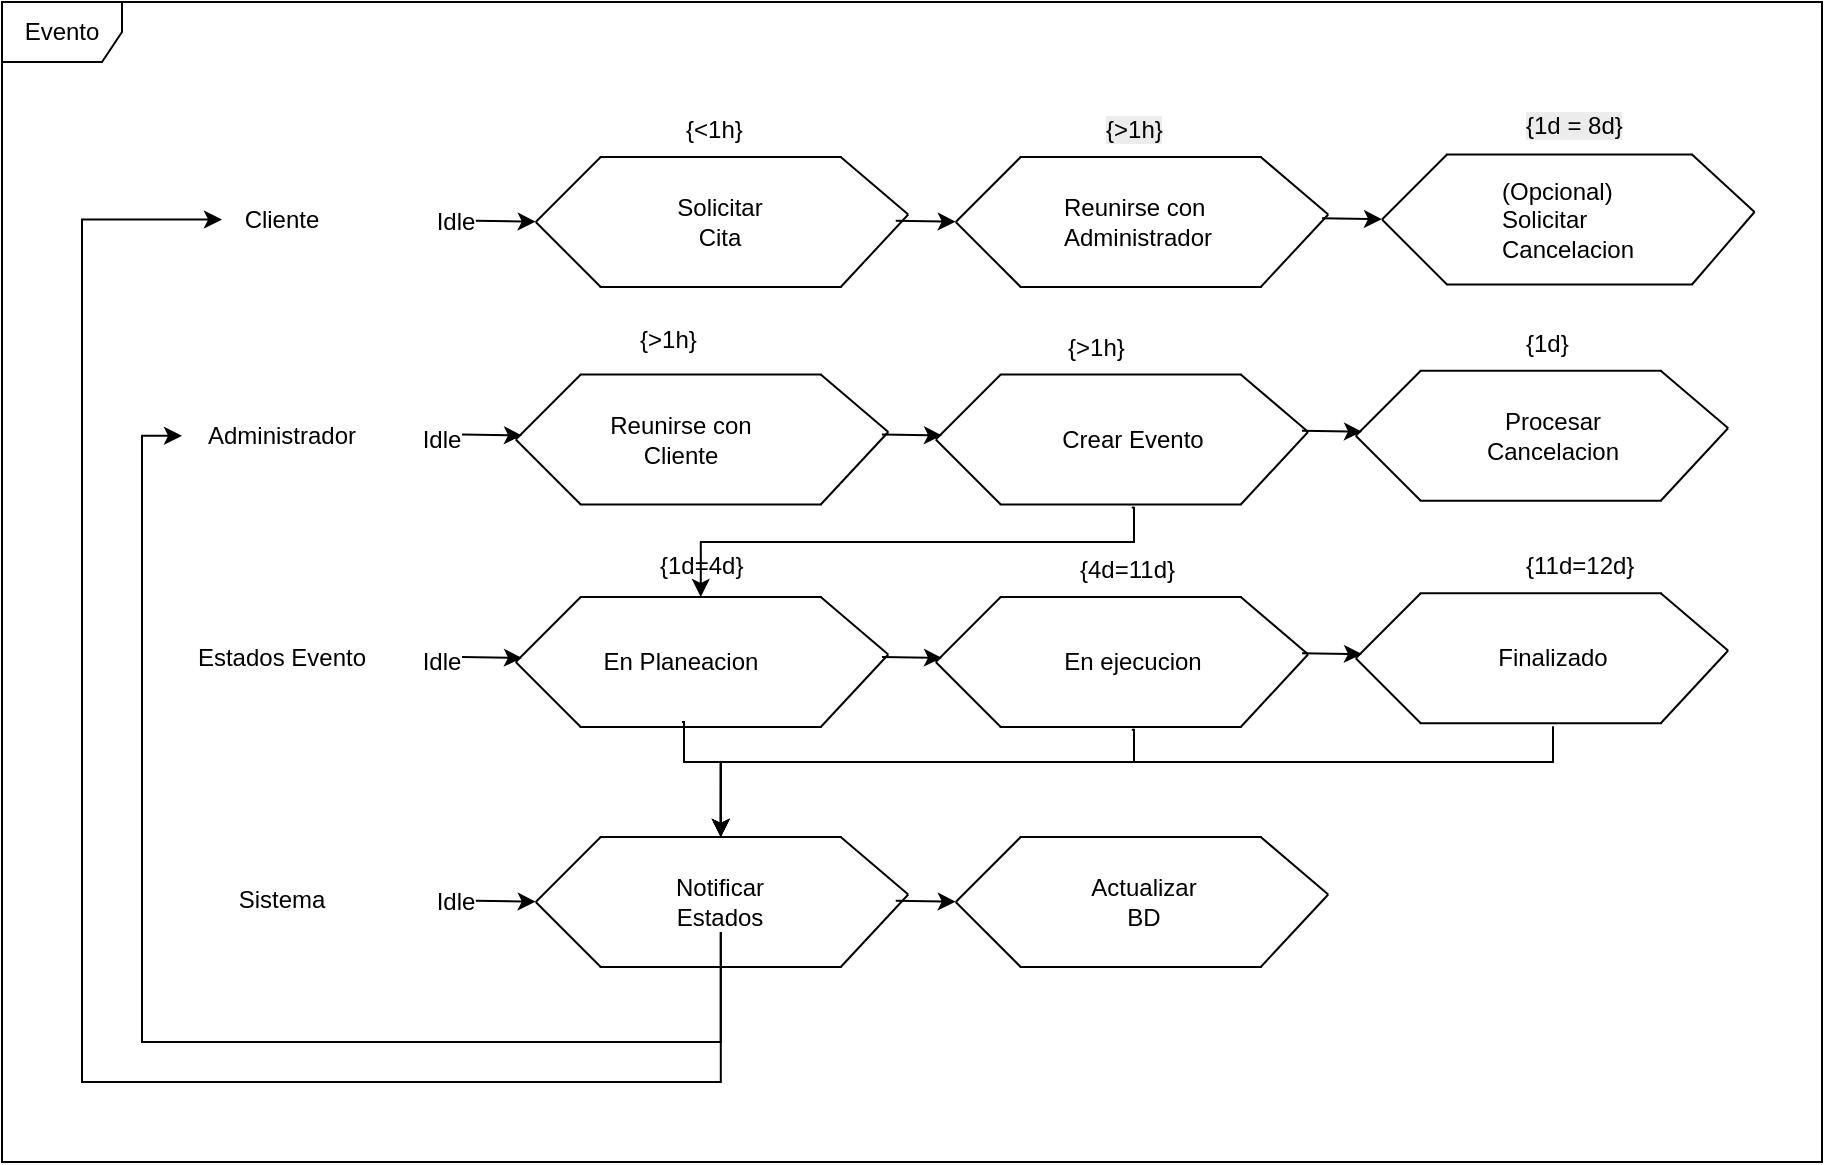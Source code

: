 <mxfile version="28.0.6">
  <diagram name="Página-1" id="PuR6PXavX1iiZgIphFz7">
    <mxGraphModel grid="1" page="1" gridSize="10" guides="1" tooltips="1" connect="1" arrows="1" fold="1" pageScale="1" pageWidth="827" pageHeight="1169" math="0" shadow="0">
      <root>
        <mxCell id="0" />
        <mxCell id="1" parent="0" />
        <mxCell id="MXzzhW-mEJsIYcg_yx4l-1" value="" style="shape=partialRectangle;whiteSpace=wrap;html=1;top=0;bottom=0;fillColor=none;rotation=90;" vertex="1" parent="1">
          <mxGeometry x="1446.87" y="310" width="65" height="120" as="geometry" />
        </mxCell>
        <mxCell id="MXzzhW-mEJsIYcg_yx4l-2" value="" style="endArrow=none;html=1;rounded=0;exitX=1;exitY=0;exitDx=0;exitDy=0;" edge="1" parent="1" source="MXzzhW-mEJsIYcg_yx4l-1">
          <mxGeometry width="50" height="50" relative="1" as="geometry">
            <mxPoint x="1583.12" y="376.25" as="sourcePoint" />
            <mxPoint x="1573.12" y="366.25" as="targetPoint" />
          </mxGeometry>
        </mxCell>
        <mxCell id="MXzzhW-mEJsIYcg_yx4l-3" value="" style="endArrow=none;html=1;rounded=0;exitX=0;exitY=0;exitDx=0;exitDy=0;" edge="1" parent="1" source="MXzzhW-mEJsIYcg_yx4l-1">
          <mxGeometry width="50" height="50" relative="1" as="geometry">
            <mxPoint x="1583.12" y="328.25" as="sourcePoint" />
            <mxPoint x="1573.12" y="366.25" as="targetPoint" />
          </mxGeometry>
        </mxCell>
        <mxCell id="MXzzhW-mEJsIYcg_yx4l-4" value="" style="endArrow=none;html=1;rounded=0;entryX=1;entryY=1;entryDx=0;entryDy=0;" edge="1" parent="1" target="MXzzhW-mEJsIYcg_yx4l-1">
          <mxGeometry width="50" height="50" relative="1" as="geometry">
            <mxPoint x="1386.87" y="370" as="sourcePoint" />
            <mxPoint x="1410.12" y="398.25" as="targetPoint" />
          </mxGeometry>
        </mxCell>
        <mxCell id="MXzzhW-mEJsIYcg_yx4l-5" value="" style="endArrow=none;html=1;rounded=0;entryX=0;entryY=1;entryDx=0;entryDy=0;" edge="1" parent="1" target="MXzzhW-mEJsIYcg_yx4l-1">
          <mxGeometry width="50" height="50" relative="1" as="geometry">
            <mxPoint x="1386.87" y="370" as="sourcePoint" />
            <mxPoint x="1410.12" y="340" as="targetPoint" />
          </mxGeometry>
        </mxCell>
        <mxCell id="MXzzhW-mEJsIYcg_yx4l-7" value="" style="shape=partialRectangle;whiteSpace=wrap;html=1;top=0;bottom=0;fillColor=none;rotation=90;" vertex="1" parent="1">
          <mxGeometry x="1656.87" y="310" width="65" height="120" as="geometry" />
        </mxCell>
        <mxCell id="MXzzhW-mEJsIYcg_yx4l-8" value="" style="endArrow=none;html=1;rounded=0;exitX=1;exitY=0;exitDx=0;exitDy=0;" edge="1" parent="1" source="MXzzhW-mEJsIYcg_yx4l-7">
          <mxGeometry width="50" height="50" relative="1" as="geometry">
            <mxPoint x="1793.12" y="376.25" as="sourcePoint" />
            <mxPoint x="1783.12" y="366.25" as="targetPoint" />
          </mxGeometry>
        </mxCell>
        <mxCell id="MXzzhW-mEJsIYcg_yx4l-9" value="" style="endArrow=none;html=1;rounded=0;exitX=0;exitY=0;exitDx=0;exitDy=0;" edge="1" parent="1" source="MXzzhW-mEJsIYcg_yx4l-7">
          <mxGeometry width="50" height="50" relative="1" as="geometry">
            <mxPoint x="1793.12" y="328.25" as="sourcePoint" />
            <mxPoint x="1783.12" y="366.25" as="targetPoint" />
          </mxGeometry>
        </mxCell>
        <mxCell id="MXzzhW-mEJsIYcg_yx4l-10" value="" style="endArrow=none;html=1;rounded=0;entryX=1;entryY=1;entryDx=0;entryDy=0;" edge="1" parent="1" target="MXzzhW-mEJsIYcg_yx4l-7">
          <mxGeometry width="50" height="50" relative="1" as="geometry">
            <mxPoint x="1596.87" y="370" as="sourcePoint" />
            <mxPoint x="1620.12" y="398.25" as="targetPoint" />
          </mxGeometry>
        </mxCell>
        <mxCell id="MXzzhW-mEJsIYcg_yx4l-11" value="" style="endArrow=none;html=1;rounded=0;entryX=0;entryY=1;entryDx=0;entryDy=0;" edge="1" parent="1" target="MXzzhW-mEJsIYcg_yx4l-7">
          <mxGeometry width="50" height="50" relative="1" as="geometry">
            <mxPoint x="1596.87" y="370" as="sourcePoint" />
            <mxPoint x="1620.12" y="340" as="targetPoint" />
          </mxGeometry>
        </mxCell>
        <mxCell id="MXzzhW-mEJsIYcg_yx4l-12" value="&lt;font style=&quot;vertical-align: inherit;&quot;&gt;&lt;font style=&quot;vertical-align: inherit;&quot;&gt;Idle&lt;/font&gt;&lt;/font&gt;" style="text;html=1;align=center;verticalAlign=middle;whiteSpace=wrap;rounded=0;" vertex="1" parent="1">
          <mxGeometry x="1316.87" y="355" width="60" height="30" as="geometry" />
        </mxCell>
        <mxCell id="MXzzhW-mEJsIYcg_yx4l-14" value="" style="shape=partialRectangle;whiteSpace=wrap;html=1;top=0;bottom=0;fillColor=none;rotation=90;" vertex="1" parent="1">
          <mxGeometry x="1871.25" y="307.5" width="65" height="122.5" as="geometry" />
        </mxCell>
        <mxCell id="MXzzhW-mEJsIYcg_yx4l-15" value="" style="endArrow=none;html=1;rounded=0;exitX=1;exitY=0;exitDx=0;exitDy=0;" edge="1" parent="1" source="MXzzhW-mEJsIYcg_yx4l-14">
          <mxGeometry width="50" height="50" relative="1" as="geometry">
            <mxPoint x="2006.25" y="375" as="sourcePoint" />
            <mxPoint x="1996.25" y="365" as="targetPoint" />
          </mxGeometry>
        </mxCell>
        <mxCell id="MXzzhW-mEJsIYcg_yx4l-16" value="" style="endArrow=none;html=1;rounded=0;exitX=0;exitY=0;exitDx=0;exitDy=0;" edge="1" parent="1" source="MXzzhW-mEJsIYcg_yx4l-14">
          <mxGeometry width="50" height="50" relative="1" as="geometry">
            <mxPoint x="2006.25" y="327" as="sourcePoint" />
            <mxPoint x="1996.25" y="365" as="targetPoint" />
          </mxGeometry>
        </mxCell>
        <mxCell id="MXzzhW-mEJsIYcg_yx4l-17" value="" style="endArrow=none;html=1;rounded=0;entryX=1;entryY=1;entryDx=0;entryDy=0;" edge="1" parent="1" target="MXzzhW-mEJsIYcg_yx4l-14">
          <mxGeometry width="50" height="50" relative="1" as="geometry">
            <mxPoint x="1810" y="368.75" as="sourcePoint" />
            <mxPoint x="1833.25" y="397" as="targetPoint" />
          </mxGeometry>
        </mxCell>
        <mxCell id="MXzzhW-mEJsIYcg_yx4l-18" value="" style="endArrow=none;html=1;rounded=0;entryX=0;entryY=1;entryDx=0;entryDy=0;" edge="1" parent="1" target="MXzzhW-mEJsIYcg_yx4l-14">
          <mxGeometry width="50" height="50" relative="1" as="geometry">
            <mxPoint x="1810" y="368.75" as="sourcePoint" />
            <mxPoint x="1833.25" y="338.75" as="targetPoint" />
          </mxGeometry>
        </mxCell>
        <mxCell id="MXzzhW-mEJsIYcg_yx4l-19" value="&lt;font style=&quot;vertical-align: inherit;&quot;&gt;&lt;font style=&quot;vertical-align: inherit;&quot;&gt;Idle&lt;/font&gt;&lt;/font&gt;" style="text;html=1;align=center;verticalAlign=middle;whiteSpace=wrap;rounded=0;" vertex="1" parent="1">
          <mxGeometry x="1310" y="463.76" width="60" height="30" as="geometry" />
        </mxCell>
        <mxCell id="MXzzhW-mEJsIYcg_yx4l-20" value="" style="endArrow=classic;html=1;rounded=0;" edge="1" parent="1">
          <mxGeometry width="50" height="50" relative="1" as="geometry">
            <mxPoint x="1566.87" y="369.41" as="sourcePoint" />
            <mxPoint x="1596.87" y="369.82" as="targetPoint" />
          </mxGeometry>
        </mxCell>
        <mxCell id="MXzzhW-mEJsIYcg_yx4l-21" value="" style="endArrow=classic;html=1;rounded=0;" edge="1" parent="1">
          <mxGeometry width="50" height="50" relative="1" as="geometry">
            <mxPoint x="1780" y="368.16" as="sourcePoint" />
            <mxPoint x="1810" y="368.57" as="targetPoint" />
          </mxGeometry>
        </mxCell>
        <mxCell id="MXzzhW-mEJsIYcg_yx4l-22" value="" style="endArrow=classic;html=1;rounded=0;" edge="1" parent="1">
          <mxGeometry width="50" height="50" relative="1" as="geometry">
            <mxPoint x="1356.87" y="369.41" as="sourcePoint" />
            <mxPoint x="1386.87" y="369.82" as="targetPoint" />
          </mxGeometry>
        </mxCell>
        <mxCell id="MXzzhW-mEJsIYcg_yx4l-23" value="&lt;font style=&quot;vertical-align: inherit;&quot;&gt;&lt;font style=&quot;vertical-align: inherit;&quot;&gt;Evento&lt;/font&gt;&lt;/font&gt;" style="shape=umlFrame;whiteSpace=wrap;html=1;pointerEvents=0;" vertex="1" parent="1">
          <mxGeometry x="1120" y="260" width="910" height="580" as="geometry" />
        </mxCell>
        <mxCell id="MXzzhW-mEJsIYcg_yx4l-24" value="&lt;span style=&quot;text-align: left;&quot;&gt;&lt;font style=&quot;vertical-align: inherit;&quot;&gt;&lt;font style=&quot;vertical-align: inherit;&quot;&gt;Solicitar Cita&lt;/font&gt;&lt;/font&gt;&lt;/span&gt;" style="text;html=1;align=center;verticalAlign=middle;whiteSpace=wrap;rounded=0;" vertex="1" parent="1">
          <mxGeometry x="1449.37" y="355" width="60" height="30" as="geometry" />
        </mxCell>
        <mxCell id="MXzzhW-mEJsIYcg_yx4l-25" value="&lt;div style=&quot;text-align: left;&quot;&gt;&lt;span style=&quot;background-color: transparent; color: light-dark(rgb(0, 0, 0), rgb(255, 255, 255));&quot;&gt;Reunirse con Administrador&lt;/span&gt;&lt;/div&gt;" style="text;html=1;align=center;verticalAlign=middle;whiteSpace=wrap;rounded=0;" vertex="1" parent="1">
          <mxGeometry x="1650.31" y="355" width="78.13" height="30" as="geometry" />
        </mxCell>
        <mxCell id="MXzzhW-mEJsIYcg_yx4l-26" value="&lt;div style=&quot;text-align: left;&quot;&gt;&lt;span style=&quot;background-color: transparent; color: light-dark(rgb(0, 0, 0), rgb(255, 255, 255));&quot;&gt;(Opcional)&lt;/span&gt;&lt;/div&gt;&lt;div style=&quot;text-align: left;&quot;&gt;&lt;span style=&quot;background-color: transparent; color: light-dark(rgb(0, 0, 0), rgb(255, 255, 255));&quot;&gt;Solicitar Cancelacion&lt;/span&gt;&lt;/div&gt;" style="text;html=1;align=center;verticalAlign=middle;whiteSpace=wrap;rounded=0;" vertex="1" parent="1">
          <mxGeometry x="1872.5" y="353.75" width="60" height="30" as="geometry" />
        </mxCell>
        <mxCell id="MXzzhW-mEJsIYcg_yx4l-27" value="{&gt;1h}" style="text;whiteSpace=wrap;" vertex="1" parent="1">
          <mxGeometry x="1436.88" y="415.01" width="80" height="40" as="geometry" />
        </mxCell>
        <mxCell id="MXzzhW-mEJsIYcg_yx4l-28" value="{&lt;1h}" style="text;whiteSpace=wrap;" vertex="1" parent="1">
          <mxGeometry x="1460" y="310" width="80" height="40" as="geometry" />
        </mxCell>
        <mxCell id="MXzzhW-mEJsIYcg_yx4l-29" value="&lt;span style=&quot;color: rgb(0, 0, 0); font-family: Helvetica; font-size: 12px; font-style: normal; font-variant-ligatures: normal; font-variant-caps: normal; font-weight: 400; letter-spacing: normal; orphans: 2; text-align: left; text-indent: 0px; text-transform: none; widows: 2; word-spacing: 0px; -webkit-text-stroke-width: 0px; white-space: normal; background-color: rgb(236, 236, 236); text-decoration-thickness: initial; text-decoration-style: initial; text-decoration-color: initial; float: none; display: inline !important;&quot;&gt;&lt;font style=&quot;vertical-align: inherit;&quot;&gt;&lt;font style=&quot;vertical-align: inherit;&quot;&gt;{&amp;gt;1h}&lt;/font&gt;&lt;/font&gt;&lt;/span&gt;" style="text;whiteSpace=wrap;html=1;" vertex="1" parent="1">
          <mxGeometry x="1670" y="310" width="30.94" height="40" as="geometry" />
        </mxCell>
        <mxCell id="MXzzhW-mEJsIYcg_yx4l-30" value="&lt;font style=&quot;vertical-align: inherit;&quot;&gt;&lt;font style=&quot;vertical-align: inherit;&quot;&gt;Cliente&lt;/font&gt;&lt;/font&gt;" style="text;html=1;align=center;verticalAlign=middle;whiteSpace=wrap;rounded=0;" vertex="1" parent="1">
          <mxGeometry x="1230" y="353.75" width="60" height="30" as="geometry" />
        </mxCell>
        <mxCell id="MXzzhW-mEJsIYcg_yx4l-31" value="" style="shape=partialRectangle;whiteSpace=wrap;html=1;top=0;bottom=0;fillColor=none;rotation=90;" vertex="1" parent="1">
          <mxGeometry x="1436.88" y="418.76" width="65" height="120" as="geometry" />
        </mxCell>
        <mxCell id="MXzzhW-mEJsIYcg_yx4l-32" value="" style="endArrow=none;html=1;rounded=0;exitX=1;exitY=0;exitDx=0;exitDy=0;" edge="1" parent="1" source="MXzzhW-mEJsIYcg_yx4l-31">
          <mxGeometry width="50" height="50" relative="1" as="geometry">
            <mxPoint x="1573.13" y="485.01" as="sourcePoint" />
            <mxPoint x="1563.13" y="475.01" as="targetPoint" />
          </mxGeometry>
        </mxCell>
        <mxCell id="MXzzhW-mEJsIYcg_yx4l-33" value="" style="endArrow=none;html=1;rounded=0;exitX=0;exitY=0;exitDx=0;exitDy=0;" edge="1" parent="1" source="MXzzhW-mEJsIYcg_yx4l-31">
          <mxGeometry width="50" height="50" relative="1" as="geometry">
            <mxPoint x="1573.13" y="437.01" as="sourcePoint" />
            <mxPoint x="1563.13" y="475.01" as="targetPoint" />
          </mxGeometry>
        </mxCell>
        <mxCell id="MXzzhW-mEJsIYcg_yx4l-34" value="" style="endArrow=none;html=1;rounded=0;entryX=1;entryY=1;entryDx=0;entryDy=0;" edge="1" parent="1" target="MXzzhW-mEJsIYcg_yx4l-31">
          <mxGeometry width="50" height="50" relative="1" as="geometry">
            <mxPoint x="1376.88" y="478.76" as="sourcePoint" />
            <mxPoint x="1400.13" y="507.01" as="targetPoint" />
          </mxGeometry>
        </mxCell>
        <mxCell id="MXzzhW-mEJsIYcg_yx4l-35" value="" style="endArrow=none;html=1;rounded=0;entryX=0;entryY=1;entryDx=0;entryDy=0;" edge="1" parent="1" target="MXzzhW-mEJsIYcg_yx4l-31">
          <mxGeometry width="50" height="50" relative="1" as="geometry">
            <mxPoint x="1376.88" y="478.76" as="sourcePoint" />
            <mxPoint x="1400.13" y="448.76" as="targetPoint" />
          </mxGeometry>
        </mxCell>
        <mxCell id="MXzzhW-mEJsIYcg_yx4l-36" value="&lt;div style=&quot;&quot;&gt;&lt;span style=&quot;background-color: transparent; color: light-dark(rgb(0, 0, 0), rgb(255, 255, 255));&quot;&gt;&lt;font style=&quot;vertical-align: inherit;&quot;&gt;&lt;font style=&quot;vertical-align: inherit;&quot;&gt;&lt;font style=&quot;vertical-align: inherit;&quot;&gt;&lt;font style=&quot;vertical-align: inherit;&quot;&gt;Reunirse con Cliente&lt;/font&gt;&lt;/font&gt;&lt;/font&gt;&lt;/font&gt;&lt;/span&gt;&lt;/div&gt;" style="text;html=1;align=center;verticalAlign=middle;whiteSpace=wrap;rounded=0;" vertex="1" parent="1">
          <mxGeometry x="1416.88" y="463.76" width="85" height="30" as="geometry" />
        </mxCell>
        <mxCell id="MXzzhW-mEJsIYcg_yx4l-37" value="" style="endArrow=classic;html=1;rounded=0;" edge="1" parent="1">
          <mxGeometry width="50" height="50" relative="1" as="geometry">
            <mxPoint x="1350" y="476.29" as="sourcePoint" />
            <mxPoint x="1380" y="476.7" as="targetPoint" />
          </mxGeometry>
        </mxCell>
        <mxCell id="MXzzhW-mEJsIYcg_yx4l-38" value="&lt;font style=&quot;vertical-align: inherit;&quot;&gt;&lt;font style=&quot;vertical-align: inherit;&quot;&gt;Administrador&lt;/font&gt;&lt;/font&gt;" style="text;html=1;align=center;verticalAlign=middle;whiteSpace=wrap;rounded=0;" vertex="1" parent="1">
          <mxGeometry x="1210" y="461.88" width="100" height="30" as="geometry" />
        </mxCell>
        <mxCell id="MXzzhW-mEJsIYcg_yx4l-39" value="" style="shape=partialRectangle;whiteSpace=wrap;html=1;top=0;bottom=0;fillColor=none;rotation=90;" vertex="1" parent="1">
          <mxGeometry x="1446.87" y="650" width="65" height="120" as="geometry" />
        </mxCell>
        <mxCell id="MXzzhW-mEJsIYcg_yx4l-40" value="" style="endArrow=none;html=1;rounded=0;exitX=1;exitY=0;exitDx=0;exitDy=0;" edge="1" parent="1" source="MXzzhW-mEJsIYcg_yx4l-39">
          <mxGeometry width="50" height="50" relative="1" as="geometry">
            <mxPoint x="1583.12" y="716.25" as="sourcePoint" />
            <mxPoint x="1573.12" y="706.25" as="targetPoint" />
          </mxGeometry>
        </mxCell>
        <mxCell id="MXzzhW-mEJsIYcg_yx4l-41" value="" style="endArrow=none;html=1;rounded=0;exitX=0;exitY=0;exitDx=0;exitDy=0;" edge="1" parent="1" source="MXzzhW-mEJsIYcg_yx4l-39">
          <mxGeometry width="50" height="50" relative="1" as="geometry">
            <mxPoint x="1583.12" y="668.25" as="sourcePoint" />
            <mxPoint x="1573.12" y="706.25" as="targetPoint" />
          </mxGeometry>
        </mxCell>
        <mxCell id="MXzzhW-mEJsIYcg_yx4l-42" value="" style="endArrow=none;html=1;rounded=0;entryX=1;entryY=1;entryDx=0;entryDy=0;" edge="1" parent="1" target="MXzzhW-mEJsIYcg_yx4l-39">
          <mxGeometry width="50" height="50" relative="1" as="geometry">
            <mxPoint x="1386.87" y="710" as="sourcePoint" />
            <mxPoint x="1410.12" y="738.25" as="targetPoint" />
          </mxGeometry>
        </mxCell>
        <mxCell id="MXzzhW-mEJsIYcg_yx4l-43" value="" style="endArrow=none;html=1;rounded=0;entryX=0;entryY=1;entryDx=0;entryDy=0;" edge="1" parent="1" target="MXzzhW-mEJsIYcg_yx4l-39">
          <mxGeometry width="50" height="50" relative="1" as="geometry">
            <mxPoint x="1386.87" y="710" as="sourcePoint" />
            <mxPoint x="1410.12" y="680" as="targetPoint" />
          </mxGeometry>
        </mxCell>
        <mxCell id="MXzzhW-mEJsIYcg_yx4l-44" value="" style="shape=partialRectangle;whiteSpace=wrap;html=1;top=0;bottom=0;fillColor=none;rotation=90;" vertex="1" parent="1">
          <mxGeometry x="1656.87" y="650" width="65" height="120" as="geometry" />
        </mxCell>
        <mxCell id="MXzzhW-mEJsIYcg_yx4l-45" value="" style="endArrow=none;html=1;rounded=0;exitX=1;exitY=0;exitDx=0;exitDy=0;" edge="1" parent="1" source="MXzzhW-mEJsIYcg_yx4l-44">
          <mxGeometry width="50" height="50" relative="1" as="geometry">
            <mxPoint x="1793.12" y="716.25" as="sourcePoint" />
            <mxPoint x="1783.12" y="706.25" as="targetPoint" />
          </mxGeometry>
        </mxCell>
        <mxCell id="MXzzhW-mEJsIYcg_yx4l-46" value="" style="endArrow=none;html=1;rounded=0;exitX=0;exitY=0;exitDx=0;exitDy=0;" edge="1" parent="1" source="MXzzhW-mEJsIYcg_yx4l-44">
          <mxGeometry width="50" height="50" relative="1" as="geometry">
            <mxPoint x="1793.12" y="668.25" as="sourcePoint" />
            <mxPoint x="1783.12" y="706.25" as="targetPoint" />
          </mxGeometry>
        </mxCell>
        <mxCell id="MXzzhW-mEJsIYcg_yx4l-47" value="" style="endArrow=none;html=1;rounded=0;entryX=1;entryY=1;entryDx=0;entryDy=0;" edge="1" parent="1" target="MXzzhW-mEJsIYcg_yx4l-44">
          <mxGeometry width="50" height="50" relative="1" as="geometry">
            <mxPoint x="1596.87" y="710" as="sourcePoint" />
            <mxPoint x="1620.12" y="738.25" as="targetPoint" />
          </mxGeometry>
        </mxCell>
        <mxCell id="MXzzhW-mEJsIYcg_yx4l-48" value="" style="endArrow=none;html=1;rounded=0;entryX=0;entryY=1;entryDx=0;entryDy=0;" edge="1" parent="1" target="MXzzhW-mEJsIYcg_yx4l-44">
          <mxGeometry width="50" height="50" relative="1" as="geometry">
            <mxPoint x="1596.87" y="710" as="sourcePoint" />
            <mxPoint x="1620.12" y="680" as="targetPoint" />
          </mxGeometry>
        </mxCell>
        <mxCell id="MXzzhW-mEJsIYcg_yx4l-49" value="&lt;font style=&quot;vertical-align: inherit;&quot;&gt;&lt;font style=&quot;vertical-align: inherit;&quot;&gt;Idle&lt;/font&gt;&lt;/font&gt;" style="text;html=1;align=center;verticalAlign=middle;whiteSpace=wrap;rounded=0;" vertex="1" parent="1">
          <mxGeometry x="1316.87" y="695" width="60" height="30" as="geometry" />
        </mxCell>
        <mxCell id="MXzzhW-mEJsIYcg_yx4l-50" value="" style="endArrow=classic;html=1;rounded=0;" edge="1" parent="1">
          <mxGeometry width="50" height="50" relative="1" as="geometry">
            <mxPoint x="1566.87" y="709.41" as="sourcePoint" />
            <mxPoint x="1596.87" y="709.82" as="targetPoint" />
          </mxGeometry>
        </mxCell>
        <mxCell id="MXzzhW-mEJsIYcg_yx4l-51" value="" style="endArrow=classic;html=1;rounded=0;" edge="1" parent="1">
          <mxGeometry width="50" height="50" relative="1" as="geometry">
            <mxPoint x="1356.87" y="709.41" as="sourcePoint" />
            <mxPoint x="1386.87" y="709.82" as="targetPoint" />
          </mxGeometry>
        </mxCell>
        <mxCell id="MXzzhW-mEJsIYcg_yx4l-107" style="edgeStyle=orthogonalEdgeStyle;rounded=0;orthogonalLoop=1;jettySize=auto;html=1;entryX=0;entryY=0.5;entryDx=0;entryDy=0;" edge="1" parent="1" source="MXzzhW-mEJsIYcg_yx4l-52" target="MXzzhW-mEJsIYcg_yx4l-38">
          <mxGeometry relative="1" as="geometry">
            <Array as="points">
              <mxPoint x="1479" y="780" />
              <mxPoint x="1190" y="780" />
              <mxPoint x="1190" y="477" />
            </Array>
          </mxGeometry>
        </mxCell>
        <mxCell id="MXzzhW-mEJsIYcg_yx4l-108" style="edgeStyle=orthogonalEdgeStyle;rounded=0;orthogonalLoop=1;jettySize=auto;html=1;entryX=0;entryY=0.5;entryDx=0;entryDy=0;" edge="1" parent="1" source="MXzzhW-mEJsIYcg_yx4l-52" target="MXzzhW-mEJsIYcg_yx4l-30">
          <mxGeometry relative="1" as="geometry">
            <Array as="points">
              <mxPoint x="1479" y="800" />
              <mxPoint x="1160" y="800" />
              <mxPoint x="1160" y="369" />
            </Array>
          </mxGeometry>
        </mxCell>
        <mxCell id="MXzzhW-mEJsIYcg_yx4l-52" value="&lt;span style=&quot;text-align: left;&quot;&gt;&lt;font style=&quot;vertical-align: inherit;&quot;&gt;&lt;font style=&quot;vertical-align: inherit;&quot;&gt;Notificar Estados&lt;/font&gt;&lt;/font&gt;&lt;/span&gt;" style="text;html=1;align=center;verticalAlign=middle;whiteSpace=wrap;rounded=0;" vertex="1" parent="1">
          <mxGeometry x="1449.37" y="695" width="60" height="30" as="geometry" />
        </mxCell>
        <mxCell id="MXzzhW-mEJsIYcg_yx4l-53" value="&lt;div style=&quot;&quot;&gt;Actualizar BD&lt;/div&gt;" style="text;html=1;align=center;verticalAlign=middle;whiteSpace=wrap;rounded=0;" vertex="1" parent="1">
          <mxGeometry x="1661.87" y="695" width="58.13" height="30" as="geometry" />
        </mxCell>
        <mxCell id="MXzzhW-mEJsIYcg_yx4l-54" value="&lt;font style=&quot;vertical-align: inherit;&quot;&gt;&lt;font style=&quot;vertical-align: inherit;&quot;&gt;Sistema&lt;/font&gt;&lt;/font&gt;" style="text;html=1;align=center;verticalAlign=middle;whiteSpace=wrap;rounded=0;" vertex="1" parent="1">
          <mxGeometry x="1230" y="693.75" width="60" height="30" as="geometry" />
        </mxCell>
        <mxCell id="MXzzhW-mEJsIYcg_yx4l-56" value="&lt;span style=&quot;color: rgb(0, 0, 0); font-family: Helvetica; font-size: 12px; font-style: normal; font-variant-ligatures: normal; font-variant-caps: normal; font-weight: 400; letter-spacing: normal; orphans: 2; text-align: left; text-indent: 0px; text-transform: none; widows: 2; word-spacing: 0px; -webkit-text-stroke-width: 0px; white-space: normal; background-color: rgb(236, 236, 236); text-decoration-thickness: initial; text-decoration-style: initial; text-decoration-color: initial; float: none; display: inline !important;&quot;&gt;&lt;font style=&quot;vertical-align: inherit;&quot;&gt;&lt;font style=&quot;vertical-align: inherit;&quot;&gt;{1d = 8d}&lt;/font&gt;&lt;/font&gt;&lt;/span&gt;" style="text;whiteSpace=wrap;html=1;" vertex="1" parent="1">
          <mxGeometry x="1880" y="307.5" width="60" height="40" as="geometry" />
        </mxCell>
        <mxCell id="MXzzhW-mEJsIYcg_yx4l-57" value="" style="shape=partialRectangle;whiteSpace=wrap;html=1;top=0;bottom=0;fillColor=none;rotation=90;" vertex="1" parent="1">
          <mxGeometry x="1646.88" y="418.76" width="65" height="120" as="geometry" />
        </mxCell>
        <mxCell id="MXzzhW-mEJsIYcg_yx4l-58" value="" style="endArrow=none;html=1;rounded=0;exitX=1;exitY=0;exitDx=0;exitDy=0;" edge="1" parent="1" source="MXzzhW-mEJsIYcg_yx4l-57">
          <mxGeometry width="50" height="50" relative="1" as="geometry">
            <mxPoint x="1783.13" y="485.01" as="sourcePoint" />
            <mxPoint x="1773" y="475" as="targetPoint" />
          </mxGeometry>
        </mxCell>
        <mxCell id="MXzzhW-mEJsIYcg_yx4l-59" value="" style="endArrow=none;html=1;rounded=0;exitX=0;exitY=0;exitDx=0;exitDy=0;" edge="1" parent="1" source="MXzzhW-mEJsIYcg_yx4l-57">
          <mxGeometry width="50" height="50" relative="1" as="geometry">
            <mxPoint x="1783.13" y="437.01" as="sourcePoint" />
            <mxPoint x="1773.13" y="475.01" as="targetPoint" />
          </mxGeometry>
        </mxCell>
        <mxCell id="MXzzhW-mEJsIYcg_yx4l-60" value="" style="endArrow=none;html=1;rounded=0;entryX=1;entryY=1;entryDx=0;entryDy=0;" edge="1" parent="1" target="MXzzhW-mEJsIYcg_yx4l-57">
          <mxGeometry width="50" height="50" relative="1" as="geometry">
            <mxPoint x="1586.88" y="478.76" as="sourcePoint" />
            <mxPoint x="1610.13" y="507.01" as="targetPoint" />
          </mxGeometry>
        </mxCell>
        <mxCell id="MXzzhW-mEJsIYcg_yx4l-61" value="" style="endArrow=none;html=1;rounded=0;entryX=0;entryY=1;entryDx=0;entryDy=0;" edge="1" parent="1" target="MXzzhW-mEJsIYcg_yx4l-57">
          <mxGeometry width="50" height="50" relative="1" as="geometry">
            <mxPoint x="1586.88" y="478.76" as="sourcePoint" />
            <mxPoint x="1610.13" y="448.76" as="targetPoint" />
          </mxGeometry>
        </mxCell>
        <mxCell id="MXzzhW-mEJsIYcg_yx4l-109" style="edgeStyle=orthogonalEdgeStyle;rounded=0;orthogonalLoop=1;jettySize=auto;html=1;entryX=0;entryY=0.5;entryDx=0;entryDy=0;exitX=1.023;exitY=0.454;exitDx=0;exitDy=0;exitPerimeter=0;" edge="1" parent="1" source="MXzzhW-mEJsIYcg_yx4l-57" target="MXzzhW-mEJsIYcg_yx4l-79">
          <mxGeometry relative="1" as="geometry">
            <Array as="points">
              <mxPoint x="1686" y="513" />
              <mxPoint x="1686" y="530" />
              <mxPoint x="1469" y="530" />
            </Array>
          </mxGeometry>
        </mxCell>
        <mxCell id="MXzzhW-mEJsIYcg_yx4l-62" value="&lt;div style=&quot;&quot;&gt;&lt;span style=&quot;background-color: transparent; color: light-dark(rgb(0, 0, 0), rgb(255, 255, 255));&quot;&gt;&lt;font style=&quot;vertical-align: inherit;&quot;&gt;&lt;font style=&quot;vertical-align: inherit;&quot;&gt;&lt;font style=&quot;vertical-align: inherit;&quot;&gt;&lt;font style=&quot;vertical-align: inherit;&quot;&gt;Crear Evento&lt;/font&gt;&lt;/font&gt;&lt;/font&gt;&lt;/font&gt;&lt;/span&gt;&lt;/div&gt;" style="text;html=1;align=center;verticalAlign=middle;whiteSpace=wrap;rounded=0;" vertex="1" parent="1">
          <mxGeometry x="1642.97" y="463.76" width="85" height="30" as="geometry" />
        </mxCell>
        <mxCell id="MXzzhW-mEJsIYcg_yx4l-63" value="" style="endArrow=classic;html=1;rounded=0;" edge="1" parent="1">
          <mxGeometry width="50" height="50" relative="1" as="geometry">
            <mxPoint x="1560" y="476.29" as="sourcePoint" />
            <mxPoint x="1590" y="476.7" as="targetPoint" />
          </mxGeometry>
        </mxCell>
        <mxCell id="MXzzhW-mEJsIYcg_yx4l-64" value="{&gt;1h}" style="text;whiteSpace=wrap;" vertex="1" parent="1">
          <mxGeometry x="1650.93" y="418.76" width="80" height="40" as="geometry" />
        </mxCell>
        <mxCell id="MXzzhW-mEJsIYcg_yx4l-68" value="" style="shape=partialRectangle;whiteSpace=wrap;html=1;top=0;bottom=0;fillColor=none;rotation=90;" vertex="1" parent="1">
          <mxGeometry x="1856.88" y="416.88" width="65" height="120" as="geometry" />
        </mxCell>
        <mxCell id="MXzzhW-mEJsIYcg_yx4l-69" value="" style="endArrow=none;html=1;rounded=0;exitX=1;exitY=0;exitDx=0;exitDy=0;" edge="1" parent="1" source="MXzzhW-mEJsIYcg_yx4l-68">
          <mxGeometry width="50" height="50" relative="1" as="geometry">
            <mxPoint x="1993.13" y="483.13" as="sourcePoint" />
            <mxPoint x="1983" y="473.12" as="targetPoint" />
          </mxGeometry>
        </mxCell>
        <mxCell id="MXzzhW-mEJsIYcg_yx4l-70" value="" style="endArrow=none;html=1;rounded=0;exitX=0;exitY=0;exitDx=0;exitDy=0;" edge="1" parent="1" source="MXzzhW-mEJsIYcg_yx4l-68">
          <mxGeometry width="50" height="50" relative="1" as="geometry">
            <mxPoint x="1993.13" y="435.13" as="sourcePoint" />
            <mxPoint x="1983.13" y="473.13" as="targetPoint" />
          </mxGeometry>
        </mxCell>
        <mxCell id="MXzzhW-mEJsIYcg_yx4l-71" value="" style="endArrow=none;html=1;rounded=0;entryX=1;entryY=1;entryDx=0;entryDy=0;" edge="1" parent="1" target="MXzzhW-mEJsIYcg_yx4l-68">
          <mxGeometry width="50" height="50" relative="1" as="geometry">
            <mxPoint x="1796.88" y="476.88" as="sourcePoint" />
            <mxPoint x="1820.13" y="505.13" as="targetPoint" />
          </mxGeometry>
        </mxCell>
        <mxCell id="MXzzhW-mEJsIYcg_yx4l-72" value="" style="endArrow=none;html=1;rounded=0;entryX=0;entryY=1;entryDx=0;entryDy=0;" edge="1" parent="1" target="MXzzhW-mEJsIYcg_yx4l-68">
          <mxGeometry width="50" height="50" relative="1" as="geometry">
            <mxPoint x="1796.88" y="476.88" as="sourcePoint" />
            <mxPoint x="1820.13" y="446.88" as="targetPoint" />
          </mxGeometry>
        </mxCell>
        <mxCell id="MXzzhW-mEJsIYcg_yx4l-73" value="&lt;div style=&quot;&quot;&gt;&lt;span style=&quot;background-color: transparent; color: light-dark(rgb(0, 0, 0), rgb(255, 255, 255));&quot;&gt;&lt;font style=&quot;vertical-align: inherit;&quot;&gt;&lt;font style=&quot;vertical-align: inherit;&quot;&gt;&lt;font style=&quot;vertical-align: inherit;&quot;&gt;&lt;font style=&quot;vertical-align: inherit;&quot;&gt;Procesar Cancelacion&lt;/font&gt;&lt;/font&gt;&lt;/font&gt;&lt;/font&gt;&lt;/span&gt;&lt;/div&gt;" style="text;html=1;align=center;verticalAlign=middle;whiteSpace=wrap;rounded=0;" vertex="1" parent="1">
          <mxGeometry x="1852.97" y="461.88" width="85" height="30" as="geometry" />
        </mxCell>
        <mxCell id="MXzzhW-mEJsIYcg_yx4l-74" value="" style="endArrow=classic;html=1;rounded=0;" edge="1" parent="1">
          <mxGeometry width="50" height="50" relative="1" as="geometry">
            <mxPoint x="1770" y="474.41" as="sourcePoint" />
            <mxPoint x="1800" y="474.82" as="targetPoint" />
          </mxGeometry>
        </mxCell>
        <mxCell id="MXzzhW-mEJsIYcg_yx4l-75" value="{1d}" style="text;whiteSpace=wrap;" vertex="1" parent="1">
          <mxGeometry x="1880" y="416.88" width="80" height="40" as="geometry" />
        </mxCell>
        <mxCell id="MXzzhW-mEJsIYcg_yx4l-76" value="&lt;font style=&quot;vertical-align: inherit;&quot;&gt;&lt;font style=&quot;vertical-align: inherit;&quot;&gt;Idle&lt;/font&gt;&lt;/font&gt;" style="text;html=1;align=center;verticalAlign=middle;whiteSpace=wrap;rounded=0;" vertex="1" parent="1">
          <mxGeometry x="1310" y="575" width="60" height="30" as="geometry" />
        </mxCell>
        <mxCell id="MXzzhW-mEJsIYcg_yx4l-78" value="{1d=4d}" style="text;whiteSpace=wrap;" vertex="1" parent="1">
          <mxGeometry x="1446.87" y="528.12" width="80" height="40" as="geometry" />
        </mxCell>
        <mxCell id="MXzzhW-mEJsIYcg_yx4l-79" value="" style="shape=partialRectangle;whiteSpace=wrap;html=1;top=0;bottom=0;fillColor=none;rotation=90;" vertex="1" parent="1">
          <mxGeometry x="1436.88" y="530" width="65" height="120" as="geometry" />
        </mxCell>
        <mxCell id="MXzzhW-mEJsIYcg_yx4l-80" value="" style="endArrow=none;html=1;rounded=0;exitX=1;exitY=0;exitDx=0;exitDy=0;" edge="1" parent="1" source="MXzzhW-mEJsIYcg_yx4l-79">
          <mxGeometry width="50" height="50" relative="1" as="geometry">
            <mxPoint x="1573.13" y="596.25" as="sourcePoint" />
            <mxPoint x="1563.13" y="586.25" as="targetPoint" />
          </mxGeometry>
        </mxCell>
        <mxCell id="MXzzhW-mEJsIYcg_yx4l-81" value="" style="endArrow=none;html=1;rounded=0;exitX=0;exitY=0;exitDx=0;exitDy=0;" edge="1" parent="1" source="MXzzhW-mEJsIYcg_yx4l-79">
          <mxGeometry width="50" height="50" relative="1" as="geometry">
            <mxPoint x="1573.13" y="548.25" as="sourcePoint" />
            <mxPoint x="1563.13" y="586.25" as="targetPoint" />
          </mxGeometry>
        </mxCell>
        <mxCell id="MXzzhW-mEJsIYcg_yx4l-82" value="" style="endArrow=none;html=1;rounded=0;entryX=1;entryY=1;entryDx=0;entryDy=0;" edge="1" parent="1" target="MXzzhW-mEJsIYcg_yx4l-79">
          <mxGeometry width="50" height="50" relative="1" as="geometry">
            <mxPoint x="1376.88" y="590" as="sourcePoint" />
            <mxPoint x="1400.13" y="618.25" as="targetPoint" />
          </mxGeometry>
        </mxCell>
        <mxCell id="MXzzhW-mEJsIYcg_yx4l-83" value="" style="endArrow=none;html=1;rounded=0;entryX=0;entryY=1;entryDx=0;entryDy=0;" edge="1" parent="1" target="MXzzhW-mEJsIYcg_yx4l-79">
          <mxGeometry width="50" height="50" relative="1" as="geometry">
            <mxPoint x="1376.88" y="590" as="sourcePoint" />
            <mxPoint x="1400.13" y="560" as="targetPoint" />
          </mxGeometry>
        </mxCell>
        <mxCell id="MXzzhW-mEJsIYcg_yx4l-104" style="edgeStyle=orthogonalEdgeStyle;rounded=0;orthogonalLoop=1;jettySize=auto;html=1;entryX=0;entryY=0.5;entryDx=0;entryDy=0;" edge="1" parent="1" target="MXzzhW-mEJsIYcg_yx4l-39">
          <mxGeometry relative="1" as="geometry">
            <mxPoint x="1460" y="620" as="sourcePoint" />
            <Array as="points">
              <mxPoint x="1461" y="620" />
              <mxPoint x="1461" y="640" />
              <mxPoint x="1479" y="640" />
            </Array>
          </mxGeometry>
        </mxCell>
        <mxCell id="MXzzhW-mEJsIYcg_yx4l-84" value="&lt;div style=&quot;&quot;&gt;&lt;span style=&quot;background-color: transparent; color: light-dark(rgb(0, 0, 0), rgb(255, 255, 255));&quot;&gt;&lt;font style=&quot;vertical-align: inherit;&quot;&gt;&lt;font style=&quot;vertical-align: inherit;&quot;&gt;&lt;font style=&quot;vertical-align: inherit;&quot;&gt;&lt;font style=&quot;vertical-align: inherit;&quot;&gt;En Planeacion&lt;/font&gt;&lt;/font&gt;&lt;/font&gt;&lt;/font&gt;&lt;/span&gt;&lt;/div&gt;" style="text;html=1;align=center;verticalAlign=middle;whiteSpace=wrap;rounded=0;" vertex="1" parent="1">
          <mxGeometry x="1416.88" y="575" width="85" height="30" as="geometry" />
        </mxCell>
        <mxCell id="MXzzhW-mEJsIYcg_yx4l-85" value="" style="endArrow=classic;html=1;rounded=0;" edge="1" parent="1">
          <mxGeometry width="50" height="50" relative="1" as="geometry">
            <mxPoint x="1350" y="587.53" as="sourcePoint" />
            <mxPoint x="1380" y="587.94" as="targetPoint" />
          </mxGeometry>
        </mxCell>
        <mxCell id="MXzzhW-mEJsIYcg_yx4l-86" value="&lt;font style=&quot;vertical-align: inherit;&quot;&gt;&lt;font style=&quot;vertical-align: inherit;&quot;&gt;Estados Evento&lt;/font&gt;&lt;/font&gt;" style="text;html=1;align=center;verticalAlign=middle;whiteSpace=wrap;rounded=0;" vertex="1" parent="1">
          <mxGeometry x="1210" y="573.12" width="100" height="30" as="geometry" />
        </mxCell>
        <mxCell id="MXzzhW-mEJsIYcg_yx4l-87" value="" style="shape=partialRectangle;whiteSpace=wrap;html=1;top=0;bottom=0;fillColor=none;rotation=90;" vertex="1" parent="1">
          <mxGeometry x="1646.88" y="530" width="65" height="120" as="geometry" />
        </mxCell>
        <mxCell id="MXzzhW-mEJsIYcg_yx4l-88" value="" style="endArrow=none;html=1;rounded=0;exitX=1;exitY=0;exitDx=0;exitDy=0;" edge="1" parent="1" source="MXzzhW-mEJsIYcg_yx4l-87">
          <mxGeometry width="50" height="50" relative="1" as="geometry">
            <mxPoint x="1783.13" y="596.25" as="sourcePoint" />
            <mxPoint x="1773" y="586.24" as="targetPoint" />
          </mxGeometry>
        </mxCell>
        <mxCell id="MXzzhW-mEJsIYcg_yx4l-89" value="" style="endArrow=none;html=1;rounded=0;exitX=0;exitY=0;exitDx=0;exitDy=0;" edge="1" parent="1" source="MXzzhW-mEJsIYcg_yx4l-87">
          <mxGeometry width="50" height="50" relative="1" as="geometry">
            <mxPoint x="1783.13" y="548.25" as="sourcePoint" />
            <mxPoint x="1773.13" y="586.25" as="targetPoint" />
          </mxGeometry>
        </mxCell>
        <mxCell id="MXzzhW-mEJsIYcg_yx4l-90" value="" style="endArrow=none;html=1;rounded=0;entryX=1;entryY=1;entryDx=0;entryDy=0;" edge="1" parent="1" target="MXzzhW-mEJsIYcg_yx4l-87">
          <mxGeometry width="50" height="50" relative="1" as="geometry">
            <mxPoint x="1586.88" y="590" as="sourcePoint" />
            <mxPoint x="1610.13" y="618.25" as="targetPoint" />
          </mxGeometry>
        </mxCell>
        <mxCell id="MXzzhW-mEJsIYcg_yx4l-91" value="" style="endArrow=none;html=1;rounded=0;entryX=0;entryY=1;entryDx=0;entryDy=0;" edge="1" parent="1" target="MXzzhW-mEJsIYcg_yx4l-87">
          <mxGeometry width="50" height="50" relative="1" as="geometry">
            <mxPoint x="1586.88" y="590" as="sourcePoint" />
            <mxPoint x="1610.13" y="560" as="targetPoint" />
          </mxGeometry>
        </mxCell>
        <mxCell id="MXzzhW-mEJsIYcg_yx4l-105" style="edgeStyle=orthogonalEdgeStyle;rounded=0;orthogonalLoop=1;jettySize=auto;html=1;entryX=0;entryY=0.5;entryDx=0;entryDy=0;exitX=1.021;exitY=0.454;exitDx=0;exitDy=0;exitPerimeter=0;" edge="1" parent="1" source="MXzzhW-mEJsIYcg_yx4l-87" target="MXzzhW-mEJsIYcg_yx4l-39">
          <mxGeometry relative="1" as="geometry">
            <Array as="points">
              <mxPoint x="1686" y="624" />
              <mxPoint x="1686" y="640" />
              <mxPoint x="1479" y="640" />
            </Array>
          </mxGeometry>
        </mxCell>
        <mxCell id="MXzzhW-mEJsIYcg_yx4l-92" value="&lt;div style=&quot;&quot;&gt;&lt;span style=&quot;background-color: transparent; color: light-dark(rgb(0, 0, 0), rgb(255, 255, 255));&quot;&gt;&lt;font style=&quot;vertical-align: inherit;&quot;&gt;&lt;font style=&quot;vertical-align: inherit;&quot;&gt;&lt;font style=&quot;vertical-align: inherit;&quot;&gt;&lt;font style=&quot;vertical-align: inherit;&quot;&gt;En ejecucion&lt;/font&gt;&lt;/font&gt;&lt;/font&gt;&lt;/font&gt;&lt;/span&gt;&lt;/div&gt;" style="text;html=1;align=center;verticalAlign=middle;whiteSpace=wrap;rounded=0;" vertex="1" parent="1">
          <mxGeometry x="1642.97" y="575" width="85" height="30" as="geometry" />
        </mxCell>
        <mxCell id="MXzzhW-mEJsIYcg_yx4l-93" value="" style="endArrow=classic;html=1;rounded=0;" edge="1" parent="1">
          <mxGeometry width="50" height="50" relative="1" as="geometry">
            <mxPoint x="1560" y="587.53" as="sourcePoint" />
            <mxPoint x="1590" y="587.94" as="targetPoint" />
          </mxGeometry>
        </mxCell>
        <mxCell id="MXzzhW-mEJsIYcg_yx4l-94" value="{4d=11d}" style="text;whiteSpace=wrap;" vertex="1" parent="1">
          <mxGeometry x="1656.87" y="530" width="80" height="40" as="geometry" />
        </mxCell>
        <mxCell id="MXzzhW-mEJsIYcg_yx4l-95" value="" style="shape=partialRectangle;whiteSpace=wrap;html=1;top=0;bottom=0;fillColor=none;rotation=90;" vertex="1" parent="1">
          <mxGeometry x="1856.88" y="528.12" width="65" height="120" as="geometry" />
        </mxCell>
        <mxCell id="MXzzhW-mEJsIYcg_yx4l-96" value="" style="endArrow=none;html=1;rounded=0;exitX=1;exitY=0;exitDx=0;exitDy=0;" edge="1" parent="1" source="MXzzhW-mEJsIYcg_yx4l-95">
          <mxGeometry width="50" height="50" relative="1" as="geometry">
            <mxPoint x="1993.13" y="594.37" as="sourcePoint" />
            <mxPoint x="1983" y="584.36" as="targetPoint" />
          </mxGeometry>
        </mxCell>
        <mxCell id="MXzzhW-mEJsIYcg_yx4l-97" value="" style="endArrow=none;html=1;rounded=0;exitX=0;exitY=0;exitDx=0;exitDy=0;" edge="1" parent="1" source="MXzzhW-mEJsIYcg_yx4l-95">
          <mxGeometry width="50" height="50" relative="1" as="geometry">
            <mxPoint x="1993.13" y="546.37" as="sourcePoint" />
            <mxPoint x="1983.13" y="584.37" as="targetPoint" />
          </mxGeometry>
        </mxCell>
        <mxCell id="MXzzhW-mEJsIYcg_yx4l-98" value="" style="endArrow=none;html=1;rounded=0;entryX=1;entryY=1;entryDx=0;entryDy=0;" edge="1" parent="1" target="MXzzhW-mEJsIYcg_yx4l-95">
          <mxGeometry width="50" height="50" relative="1" as="geometry">
            <mxPoint x="1796.88" y="588.12" as="sourcePoint" />
            <mxPoint x="1820.13" y="616.37" as="targetPoint" />
          </mxGeometry>
        </mxCell>
        <mxCell id="MXzzhW-mEJsIYcg_yx4l-99" value="" style="endArrow=none;html=1;rounded=0;entryX=0;entryY=1;entryDx=0;entryDy=0;" edge="1" parent="1" target="MXzzhW-mEJsIYcg_yx4l-95">
          <mxGeometry width="50" height="50" relative="1" as="geometry">
            <mxPoint x="1796.88" y="588.12" as="sourcePoint" />
            <mxPoint x="1820.13" y="558.12" as="targetPoint" />
          </mxGeometry>
        </mxCell>
        <mxCell id="MXzzhW-mEJsIYcg_yx4l-106" style="edgeStyle=orthogonalEdgeStyle;rounded=0;orthogonalLoop=1;jettySize=auto;html=1;entryX=0;entryY=0.5;entryDx=0;entryDy=0;exitX=1.023;exitY=0.449;exitDx=0;exitDy=0;exitPerimeter=0;" edge="1" parent="1" source="MXzzhW-mEJsIYcg_yx4l-95" target="MXzzhW-mEJsIYcg_yx4l-39">
          <mxGeometry relative="1" as="geometry">
            <Array as="points">
              <mxPoint x="1895" y="640" />
              <mxPoint x="1479" y="640" />
            </Array>
          </mxGeometry>
        </mxCell>
        <mxCell id="MXzzhW-mEJsIYcg_yx4l-100" value="&lt;div style=&quot;&quot;&gt;&lt;span style=&quot;background-color: transparent; color: light-dark(rgb(0, 0, 0), rgb(255, 255, 255));&quot;&gt;&lt;font style=&quot;vertical-align: inherit;&quot;&gt;&lt;font style=&quot;vertical-align: inherit;&quot;&gt;&lt;font style=&quot;vertical-align: inherit;&quot;&gt;&lt;font style=&quot;vertical-align: inherit;&quot;&gt;Finalizado&lt;/font&gt;&lt;/font&gt;&lt;/font&gt;&lt;/font&gt;&lt;/span&gt;&lt;/div&gt;" style="text;html=1;align=center;verticalAlign=middle;whiteSpace=wrap;rounded=0;" vertex="1" parent="1">
          <mxGeometry x="1852.97" y="573.12" width="85" height="30" as="geometry" />
        </mxCell>
        <mxCell id="MXzzhW-mEJsIYcg_yx4l-101" value="" style="endArrow=classic;html=1;rounded=0;" edge="1" parent="1">
          <mxGeometry width="50" height="50" relative="1" as="geometry">
            <mxPoint x="1770" y="585.65" as="sourcePoint" />
            <mxPoint x="1800" y="586.06" as="targetPoint" />
          </mxGeometry>
        </mxCell>
        <mxCell id="MXzzhW-mEJsIYcg_yx4l-102" value="{11d=12d}" style="text;whiteSpace=wrap;" vertex="1" parent="1">
          <mxGeometry x="1880" y="528.12" width="80" height="40" as="geometry" />
        </mxCell>
      </root>
    </mxGraphModel>
  </diagram>
</mxfile>
